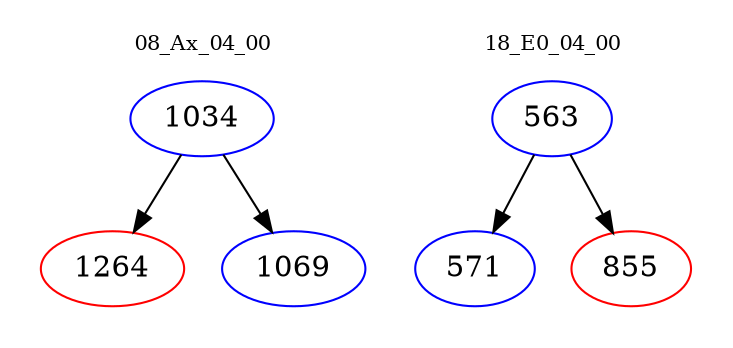 digraph{
subgraph cluster_0 {
color = white
label = "08_Ax_04_00";
fontsize=10;
T0_1034 [label="1034", color="blue"]
T0_1034 -> T0_1264 [color="black"]
T0_1264 [label="1264", color="red"]
T0_1034 -> T0_1069 [color="black"]
T0_1069 [label="1069", color="blue"]
}
subgraph cluster_1 {
color = white
label = "18_E0_04_00";
fontsize=10;
T1_563 [label="563", color="blue"]
T1_563 -> T1_571 [color="black"]
T1_571 [label="571", color="blue"]
T1_563 -> T1_855 [color="black"]
T1_855 [label="855", color="red"]
}
}
